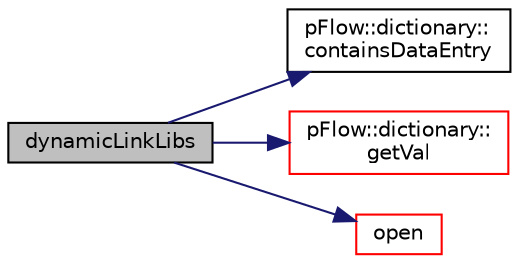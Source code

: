 digraph "dynamicLinkLibs"
{
 // LATEX_PDF_SIZE
  edge [fontname="Helvetica",fontsize="10",labelfontname="Helvetica",labelfontsize="10"];
  node [fontname="Helvetica",fontsize="10",shape=record];
  rankdir="LR";
  Node1 [label="dynamicLinkLibs",height=0.2,width=0.4,color="black", fillcolor="grey75", style="filled", fontcolor="black",tooltip=" "];
  Node1 -> Node2 [color="midnightblue",fontsize="10",style="solid",fontname="Helvetica"];
  Node2 [label="pFlow::dictionary::\lcontainsDataEntry",height=0.2,width=0.4,color="black", fillcolor="white", style="filled",URL="$classpFlow_1_1dictionary.html#a7ca8222c7de98177fe1e8e9d2615f77d",tooltip="check if a data entry exist"];
  Node1 -> Node3 [color="midnightblue",fontsize="10",style="solid",fontname="Helvetica"];
  Node3 [label="pFlow::dictionary::\lgetVal",height=0.2,width=0.4,color="red", fillcolor="white", style="filled",URL="$classpFlow_1_1dictionary.html#a523bcff98ab38f3c5961e56eeb0b1d47",tooltip="get the value of data entry"];
  Node1 -> Node6 [color="midnightblue",fontsize="10",style="solid",fontname="Helvetica"];
  Node6 [label="open",height=0.2,width=0.4,color="red", fillcolor="white", style="filled",URL="$classpFlow_1_1dynamicLinkLibs.html#ae1659a2a86d7e045f9f4a4483427d7d5",tooltip=" "];
}
